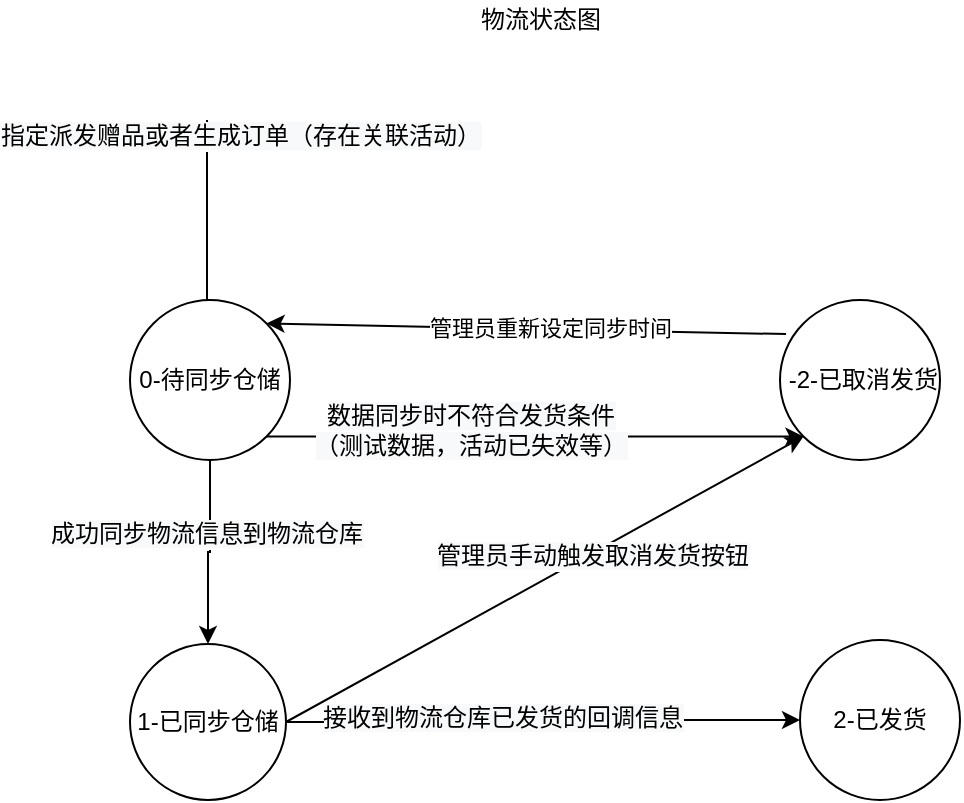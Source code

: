 <mxfile version="13.8.8" type="github">
  <diagram id="6YfhfU8Jw-q-eikDflNJ" name="Page-1">
    <mxGraphModel dx="946" dy="614" grid="1" gridSize="10" guides="1" tooltips="1" connect="1" arrows="1" fold="1" page="1" pageScale="1" pageWidth="827" pageHeight="1169" math="0" shadow="0">
      <root>
        <mxCell id="0" />
        <mxCell id="1" parent="0" />
        <mxCell id="mJueKkPSNFYrfTtJ6ll2-1" style="edgeStyle=orthogonalEdgeStyle;rounded=0;orthogonalLoop=1;jettySize=auto;html=1;entryX=0.5;entryY=0;entryDx=0;entryDy=0;" parent="1" edge="1">
          <mxGeometry relative="1" as="geometry">
            <mxPoint x="173.5" y="280" as="sourcePoint" />
            <mxPoint x="173.5" y="400" as="targetPoint" />
          </mxGeometry>
        </mxCell>
        <mxCell id="mJueKkPSNFYrfTtJ6ll2-2" value="&lt;span style=&quot;font-size: 12px ; background-color: rgb(248 , 249 , 250)&quot;&gt;指定派发赠品或者生成订单（&lt;/span&gt;&lt;span style=&quot;font-size: 12px ; background-color: rgb(248 , 249 , 250)&quot;&gt;存在关联活动&lt;/span&gt;&lt;span style=&quot;font-size: 12px ; background-color: rgb(248 , 249 , 250)&quot;&gt;）&lt;/span&gt;" style="edgeLabel;html=1;align=center;verticalAlign=middle;resizable=0;points=[];" parent="mJueKkPSNFYrfTtJ6ll2-1" vertex="1" connectable="0">
          <mxGeometry x="-0.067" y="-1" relative="1" as="geometry">
            <mxPoint x="17.5" y="-48" as="offset" />
          </mxGeometry>
        </mxCell>
        <mxCell id="mJueKkPSNFYrfTtJ6ll2-3" style="edgeStyle=orthogonalEdgeStyle;rounded=0;orthogonalLoop=1;jettySize=auto;html=1;exitX=0.5;exitY=1;exitDx=0;exitDy=0;entryX=0.5;entryY=0;entryDx=0;entryDy=0;" parent="1" source="mJueKkPSNFYrfTtJ6ll2-7" target="mJueKkPSNFYrfTtJ6ll2-11" edge="1">
          <mxGeometry relative="1" as="geometry" />
        </mxCell>
        <mxCell id="mJueKkPSNFYrfTtJ6ll2-4" value="&lt;span style=&quot;font-size: 12px ; background-color: rgb(248 , 249 , 250)&quot;&gt;成功同步物流信息到物流仓库&lt;/span&gt;" style="edgeLabel;html=1;align=center;verticalAlign=middle;resizable=0;points=[];" parent="mJueKkPSNFYrfTtJ6ll2-3" vertex="1" connectable="0">
          <mxGeometry x="-0.2" y="-2" relative="1" as="geometry">
            <mxPoint as="offset" />
          </mxGeometry>
        </mxCell>
        <mxCell id="mJueKkPSNFYrfTtJ6ll2-5" style="edgeStyle=orthogonalEdgeStyle;rounded=0;orthogonalLoop=1;jettySize=auto;html=1;exitX=1;exitY=1;exitDx=0;exitDy=0;entryX=0;entryY=1;entryDx=0;entryDy=0;" parent="1" source="mJueKkPSNFYrfTtJ6ll2-7" target="mJueKkPSNFYrfTtJ6ll2-12" edge="1">
          <mxGeometry relative="1" as="geometry">
            <mxPoint x="470" y="440" as="targetPoint" />
          </mxGeometry>
        </mxCell>
        <mxCell id="mJueKkPSNFYrfTtJ6ll2-6" value="&lt;span style=&quot;font-size: 12px ; background-color: rgb(248 , 249 , 250)&quot;&gt;数据同步时不符合发货条件&lt;br&gt;（测试数据，活动已失效等）&lt;/span&gt;&lt;span style=&quot;font-size: 12px ; background-color: rgb(248 , 249 , 250)&quot;&gt;&lt;br&gt;&lt;/span&gt;" style="edgeLabel;html=1;align=center;verticalAlign=middle;resizable=0;points=[];" parent="mJueKkPSNFYrfTtJ6ll2-5" vertex="1" connectable="0">
          <mxGeometry x="-0.245" y="4" relative="1" as="geometry">
            <mxPoint as="offset" />
          </mxGeometry>
        </mxCell>
        <mxCell id="mJueKkPSNFYrfTtJ6ll2-7" value="&lt;span&gt;0-待同步仓储&lt;/span&gt;" style="ellipse;whiteSpace=wrap;html=1;aspect=fixed;" parent="1" vertex="1">
          <mxGeometry x="135" y="370" width="80" height="80" as="geometry" />
        </mxCell>
        <mxCell id="mJueKkPSNFYrfTtJ6ll2-8" value="物流状态图" style="text;html=1;align=center;verticalAlign=middle;resizable=0;points=[];autosize=1;" parent="1" vertex="1">
          <mxGeometry x="300" y="220" width="80" height="20" as="geometry" />
        </mxCell>
        <mxCell id="mJueKkPSNFYrfTtJ6ll2-9" style="edgeStyle=orthogonalEdgeStyle;rounded=0;orthogonalLoop=1;jettySize=auto;html=1;exitX=1;exitY=0.5;exitDx=0;exitDy=0;" parent="1" source="mJueKkPSNFYrfTtJ6ll2-11" target="mJueKkPSNFYrfTtJ6ll2-13" edge="1">
          <mxGeometry relative="1" as="geometry" />
        </mxCell>
        <mxCell id="mJueKkPSNFYrfTtJ6ll2-10" value="&lt;span style=&quot;font-size: 12px ; background-color: rgb(248 , 249 , 250)&quot;&gt;接收到物流仓库已发货的回调信息&lt;/span&gt;" style="edgeLabel;html=1;align=center;verticalAlign=middle;resizable=0;points=[];" parent="mJueKkPSNFYrfTtJ6ll2-9" vertex="1" connectable="0">
          <mxGeometry x="-0.166" y="2" relative="1" as="geometry">
            <mxPoint as="offset" />
          </mxGeometry>
        </mxCell>
        <mxCell id="mJueKkPSNFYrfTtJ6ll2-11" value="&lt;span&gt;1-已同步仓储&lt;/span&gt;" style="ellipse;whiteSpace=wrap;html=1;aspect=fixed;" parent="1" vertex="1">
          <mxGeometry x="135" y="542" width="78" height="78" as="geometry" />
        </mxCell>
        <mxCell id="mJueKkPSNFYrfTtJ6ll2-12" value="&lt;span style=&quot;font-family: &amp;#34;helvetica&amp;#34;&quot;&gt;&amp;nbsp;&lt;/span&gt;&lt;span style=&quot;font-family: &amp;#34;helvetica&amp;#34;&quot;&gt;-2-已取消发货&lt;/span&gt;" style="ellipse;whiteSpace=wrap;html=1;aspect=fixed;" parent="1" vertex="1">
          <mxGeometry x="460" y="370" width="80" height="80" as="geometry" />
        </mxCell>
        <mxCell id="mJueKkPSNFYrfTtJ6ll2-13" value="&lt;span&gt;2-已发货&lt;/span&gt;" style="ellipse;whiteSpace=wrap;html=1;aspect=fixed;" parent="1" vertex="1">
          <mxGeometry x="470" y="540" width="80" height="80" as="geometry" />
        </mxCell>
        <mxCell id="mJueKkPSNFYrfTtJ6ll2-14" value="" style="endArrow=classic;html=1;exitX=1;exitY=0.5;exitDx=0;exitDy=0;entryX=0;entryY=1;entryDx=0;entryDy=0;" parent="1" source="mJueKkPSNFYrfTtJ6ll2-11" target="mJueKkPSNFYrfTtJ6ll2-12" edge="1">
          <mxGeometry width="50" height="50" relative="1" as="geometry">
            <mxPoint x="213" y="575" as="sourcePoint" />
            <mxPoint x="470" y="450" as="targetPoint" />
          </mxGeometry>
        </mxCell>
        <mxCell id="mJueKkPSNFYrfTtJ6ll2-15" value="&lt;span style=&quot;font-size: 12px ; background-color: rgb(248 , 249 , 250)&quot;&gt;管理员手动触发取消发货按钮&lt;/span&gt;" style="edgeLabel;html=1;align=center;verticalAlign=middle;resizable=0;points=[];" parent="mJueKkPSNFYrfTtJ6ll2-14" vertex="1" connectable="0">
          <mxGeometry x="0.174" y="-2" relative="1" as="geometry">
            <mxPoint y="-1" as="offset" />
          </mxGeometry>
        </mxCell>
        <mxCell id="mJueKkPSNFYrfTtJ6ll2-16" value="" style="endArrow=classic;html=1;entryX=1;entryY=0;entryDx=0;entryDy=0;exitX=0.038;exitY=0.213;exitDx=0;exitDy=0;exitPerimeter=0;" parent="1" source="mJueKkPSNFYrfTtJ6ll2-12" target="mJueKkPSNFYrfTtJ6ll2-7" edge="1">
          <mxGeometry width="50" height="50" relative="1" as="geometry">
            <mxPoint x="390" y="440" as="sourcePoint" />
            <mxPoint x="440" y="390" as="targetPoint" />
          </mxGeometry>
        </mxCell>
        <mxCell id="mJueKkPSNFYrfTtJ6ll2-17" value="管理员重新设定同步时间" style="edgeLabel;html=1;align=center;verticalAlign=middle;resizable=0;points=[];" parent="mJueKkPSNFYrfTtJ6ll2-16" vertex="1" connectable="0">
          <mxGeometry x="-0.093" y="-1" relative="1" as="geometry">
            <mxPoint as="offset" />
          </mxGeometry>
        </mxCell>
      </root>
    </mxGraphModel>
  </diagram>
</mxfile>

